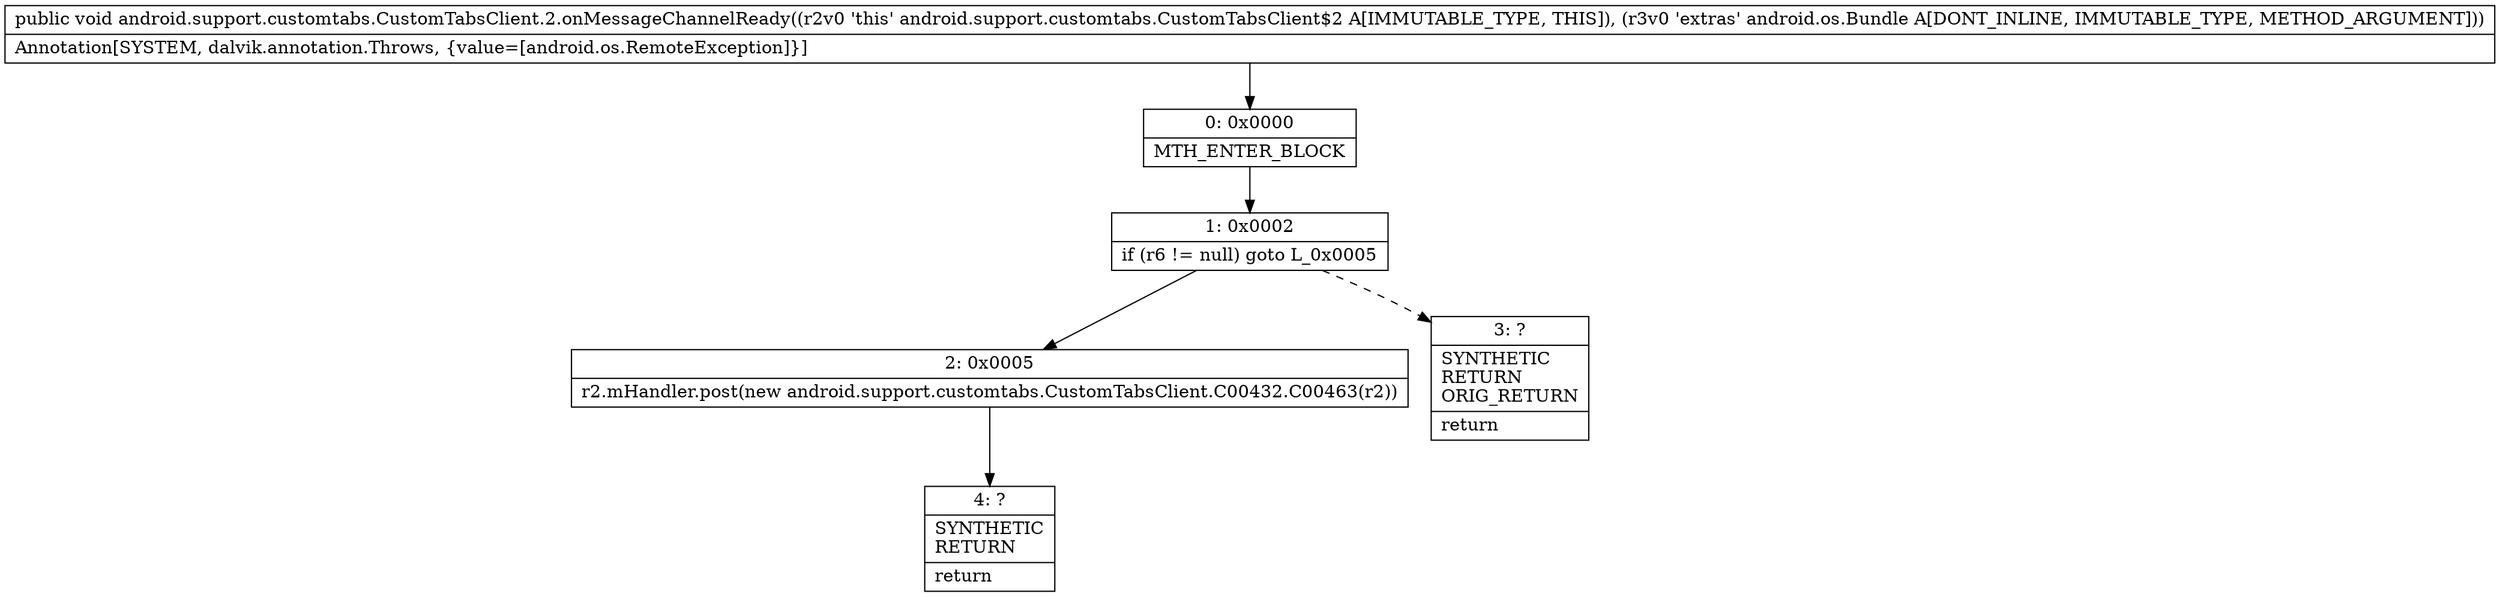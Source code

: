 digraph "CFG forandroid.support.customtabs.CustomTabsClient.2.onMessageChannelReady(Landroid\/os\/Bundle;)V" {
Node_0 [shape=record,label="{0\:\ 0x0000|MTH_ENTER_BLOCK\l}"];
Node_1 [shape=record,label="{1\:\ 0x0002|if (r6 != null) goto L_0x0005\l}"];
Node_2 [shape=record,label="{2\:\ 0x0005|r2.mHandler.post(new android.support.customtabs.CustomTabsClient.C00432.C00463(r2))\l}"];
Node_3 [shape=record,label="{3\:\ ?|SYNTHETIC\lRETURN\lORIG_RETURN\l|return\l}"];
Node_4 [shape=record,label="{4\:\ ?|SYNTHETIC\lRETURN\l|return\l}"];
MethodNode[shape=record,label="{public void android.support.customtabs.CustomTabsClient.2.onMessageChannelReady((r2v0 'this' android.support.customtabs.CustomTabsClient$2 A[IMMUTABLE_TYPE, THIS]), (r3v0 'extras' android.os.Bundle A[DONT_INLINE, IMMUTABLE_TYPE, METHOD_ARGUMENT]))  | Annotation[SYSTEM, dalvik.annotation.Throws, \{value=[android.os.RemoteException]\}]\l}"];
MethodNode -> Node_0;
Node_0 -> Node_1;
Node_1 -> Node_2;
Node_1 -> Node_3[style=dashed];
Node_2 -> Node_4;
}

